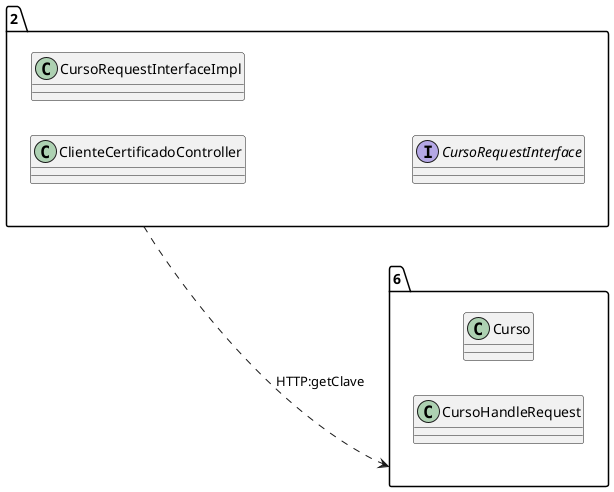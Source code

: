 @startuml 
allow_mixing
left to right direction
package "2"{
class ClienteCertificadoController
class CursoRequestInterfaceImpl
interface CursoRequestInterface

}
package "6"{
class Curso
class CursoHandleRequest

}
"2" ..> "6":HTTP:getClave
@enduml